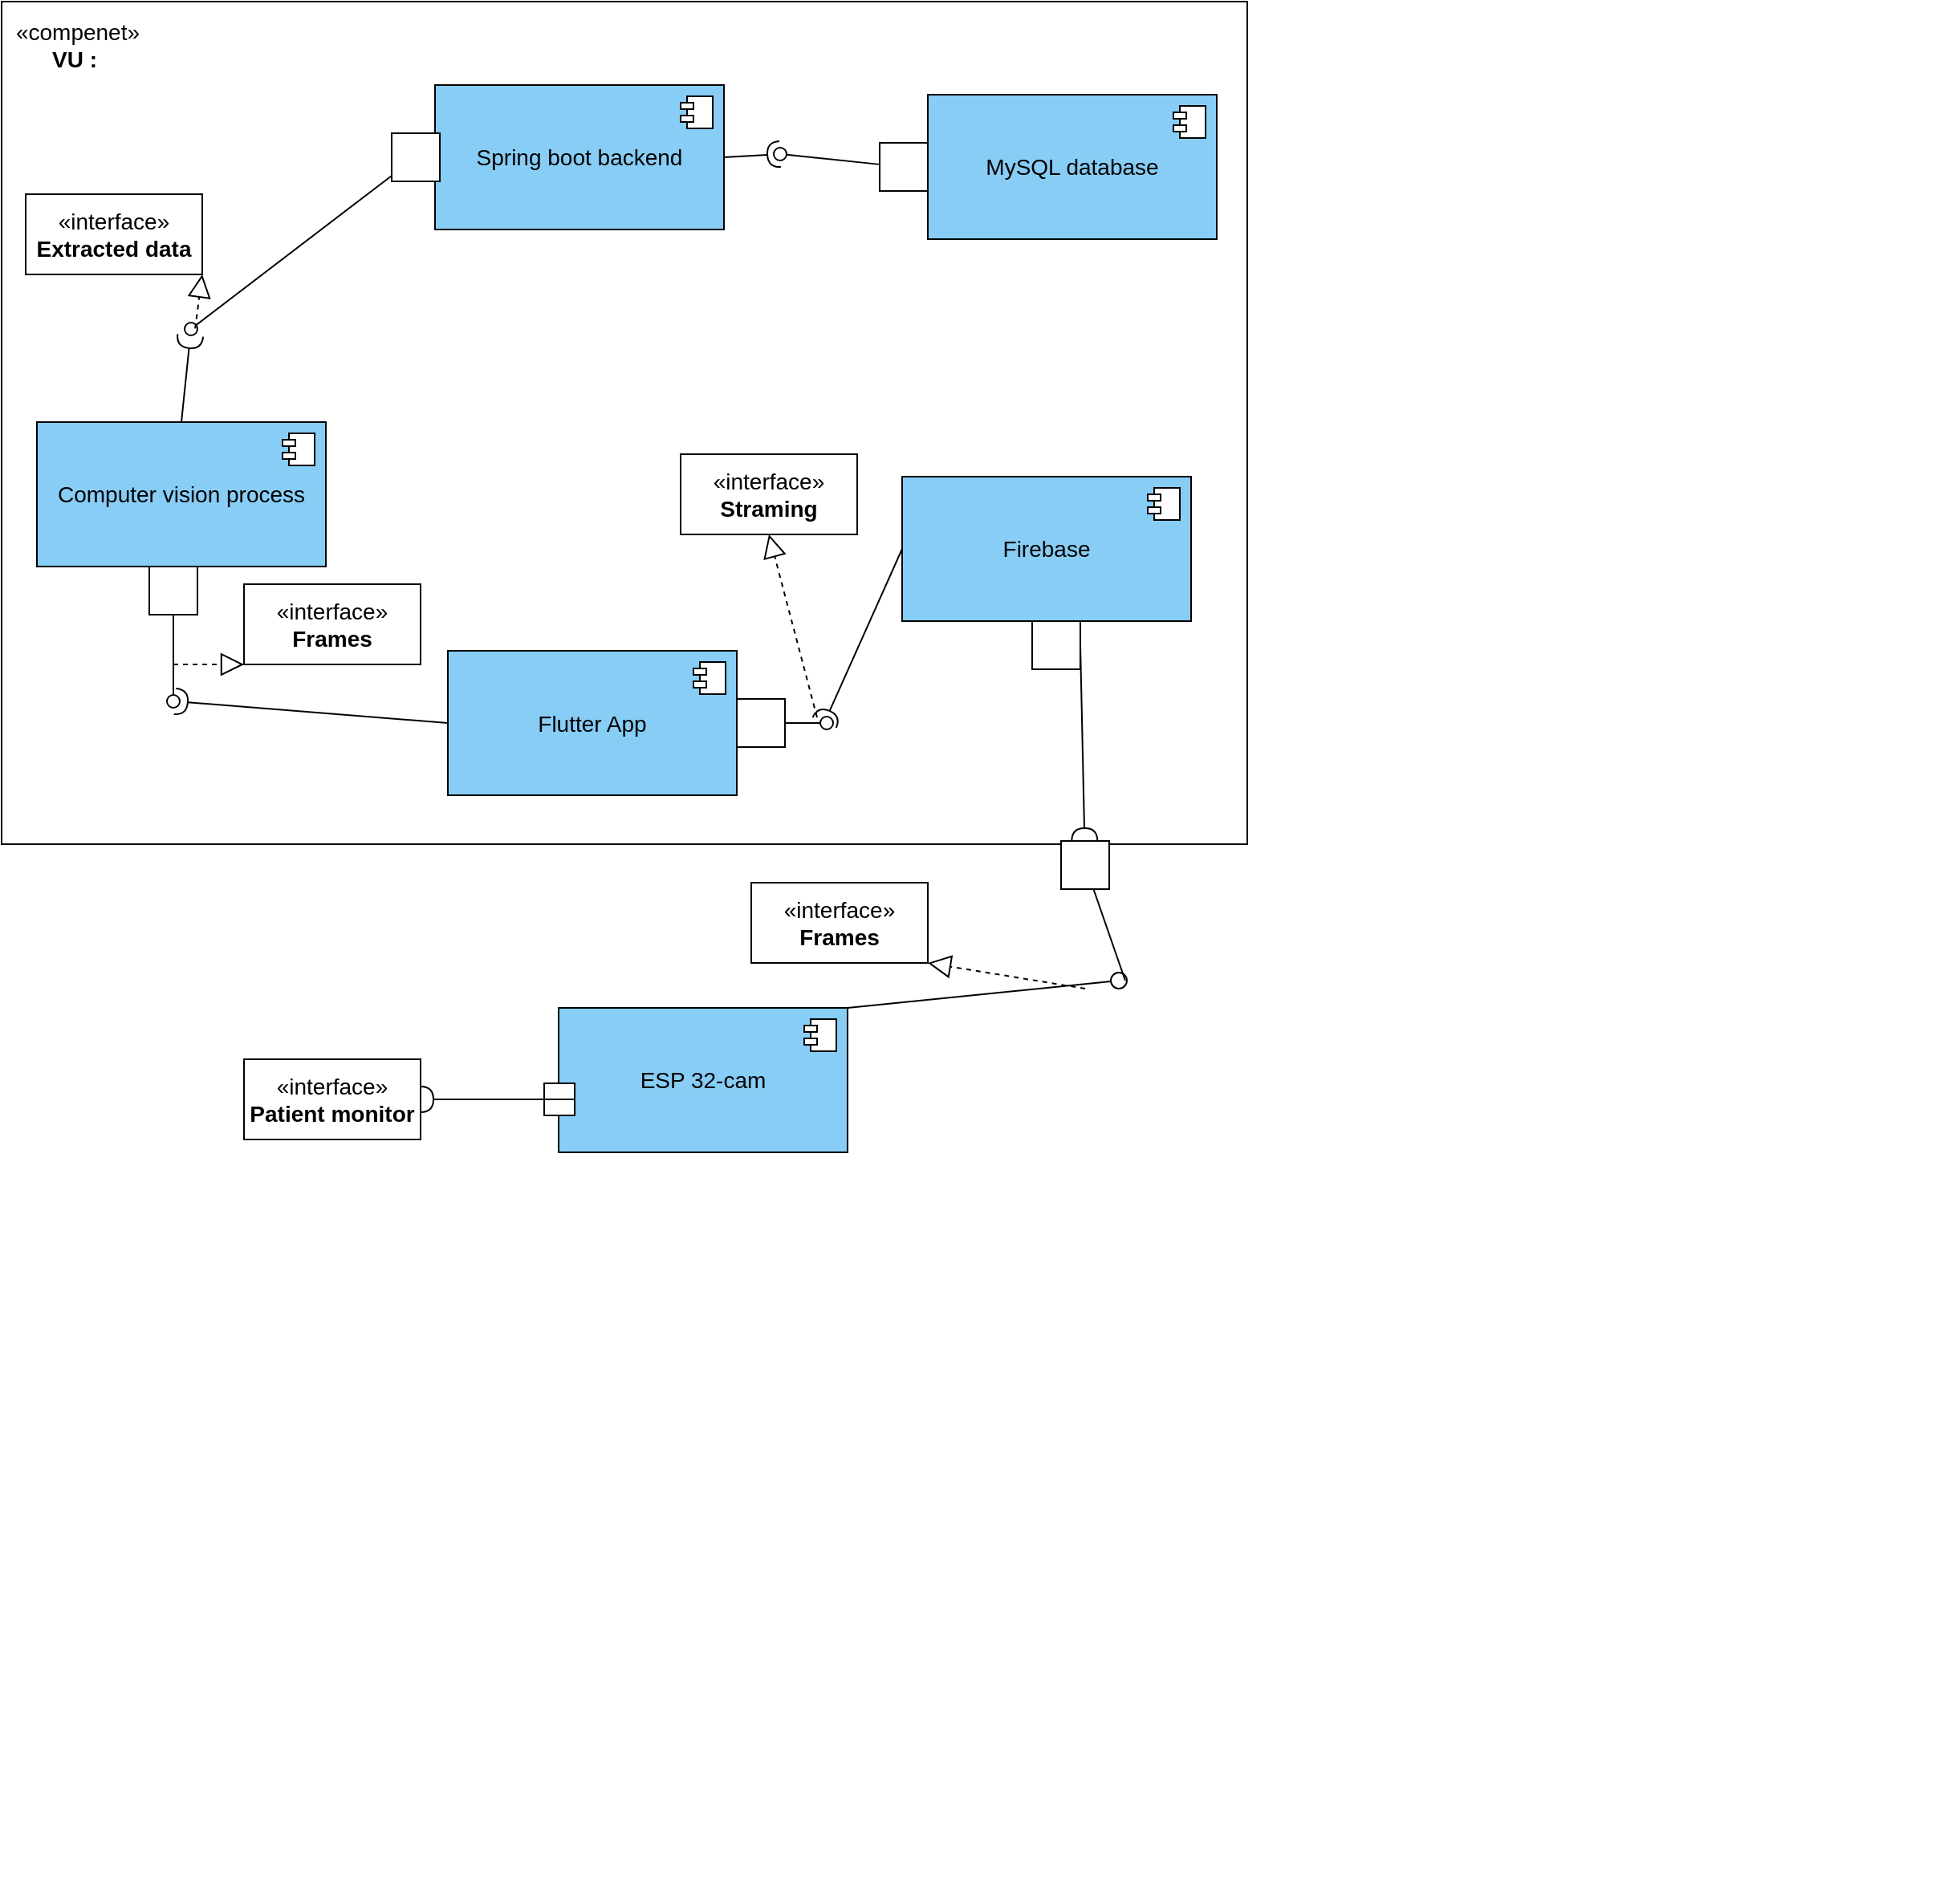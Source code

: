 <mxfile version="22.1.2" type="device">
  <diagram name="Page-1" id="EVN8p0HvhCKbxO80sbaJ">
    <mxGraphModel dx="1863" dy="1775" grid="0" gridSize="10" guides="1" tooltips="1" connect="1" arrows="1" fold="1" page="1" pageScale="1" pageWidth="827" pageHeight="1169" background="#ffffff" math="0" shadow="0">
      <root>
        <mxCell id="0" />
        <mxCell id="1" parent="0" />
        <mxCell id="SW_jWYu1tHivDOUj3hH9-3" value="ESP 32-cam" style="html=1;dropTarget=0;whiteSpace=wrap;fillColor=#88CDF6;fontSize=14;" parent="1" vertex="1">
          <mxGeometry x="-462" y="-230" width="180" height="90" as="geometry" />
        </mxCell>
        <mxCell id="SW_jWYu1tHivDOUj3hH9-4" value="" style="shape=module;jettyWidth=8;jettyHeight=4;fontSize=14;" parent="SW_jWYu1tHivDOUj3hH9-3" vertex="1">
          <mxGeometry x="1" width="20" height="20" relative="1" as="geometry">
            <mxPoint x="-27" y="7" as="offset" />
          </mxGeometry>
        </mxCell>
        <mxCell id="SW_jWYu1tHivDOUj3hH9-6" value="" style="endArrow=none;html=1;rounded=0;align=center;verticalAlign=top;endFill=0;labelBackgroundColor=none;endSize=2;" parent="1" edge="1">
          <mxGeometry relative="1" as="geometry">
            <mxPoint x="486" y="329" as="sourcePoint" />
          </mxGeometry>
        </mxCell>
        <mxCell id="SW_jWYu1tHivDOUj3hH9-9" value="" style="ellipse;whiteSpace=wrap;html=1;align=center;aspect=fixed;fillColor=none;strokeColor=none;resizable=0;perimeter=centerPerimeter;rotatable=0;allowArrows=0;points=[];outlineConnect=1;fontSize=14;" parent="1" vertex="1">
          <mxGeometry x="400" y="309" width="10" height="10" as="geometry" />
        </mxCell>
        <mxCell id="SW_jWYu1tHivDOUj3hH9-10" value="«interface»&lt;br style=&quot;font-size: 14px;&quot;&gt;&lt;b style=&quot;font-size: 14px;&quot;&gt;Patient monitor&lt;/b&gt;" style="html=1;whiteSpace=wrap;fontSize=14;" parent="1" vertex="1">
          <mxGeometry x="-658" y="-198" width="110" height="50" as="geometry" />
        </mxCell>
        <mxCell id="SW_jWYu1tHivDOUj3hH9-13" value="" style="ellipse;whiteSpace=wrap;html=1;align=center;aspect=fixed;fillColor=none;strokeColor=none;resizable=0;perimeter=centerPerimeter;rotatable=0;allowArrows=0;points=[];outlineConnect=1;fontSize=14;" parent="1" vertex="1">
          <mxGeometry x="400" y="309" width="10" height="10" as="geometry" />
        </mxCell>
        <mxCell id="SW_jWYu1tHivDOUj3hH9-20" value="" style="ellipse;whiteSpace=wrap;html=1;align=center;aspect=fixed;fillColor=none;strokeColor=none;resizable=0;perimeter=centerPerimeter;rotatable=0;allowArrows=0;points=[];outlineConnect=1;fontSize=14;" parent="1" vertex="1">
          <mxGeometry x="354" y="313" width="10" height="10" as="geometry" />
        </mxCell>
        <mxCell id="SW_jWYu1tHivDOUj3hH9-21" value="«interface»&lt;br style=&quot;font-size: 14px;&quot;&gt;&lt;b style=&quot;font-size: 14px;&quot;&gt;Frames&lt;/b&gt;" style="html=1;whiteSpace=wrap;fontSize=14;" parent="1" vertex="1">
          <mxGeometry x="-342" y="-308" width="110" height="50" as="geometry" />
        </mxCell>
        <mxCell id="SW_jWYu1tHivDOUj3hH9-26" value="" style="ellipse;whiteSpace=wrap;html=1;align=center;aspect=fixed;fillColor=none;strokeColor=none;resizable=0;perimeter=centerPerimeter;rotatable=0;allowArrows=0;points=[];outlineConnect=1;fontSize=14;" parent="1" vertex="1">
          <mxGeometry x="-542" y="-129.5" width="10" height="10" as="geometry" />
        </mxCell>
        <mxCell id="SW_jWYu1tHivDOUj3hH9-34" value="" style="html=1;dropTarget=0;whiteSpace=wrap;fontSize=14;" parent="1" vertex="1">
          <mxGeometry x="-809" y="-857" width="776" height="525" as="geometry" />
        </mxCell>
        <mxCell id="SW_jWYu1tHivDOUj3hH9-36" value="«compenet»&lt;br style=&quot;border-color: var(--border-color); font-size: 14px;&quot;&gt;&lt;b style=&quot;border-color: var(--border-color); font-size: 14px;&quot;&gt;VU :&amp;nbsp;&lt;/b&gt;" style="text;html=1;align=center;verticalAlign=middle;resizable=0;points=[];autosize=1;strokeColor=none;fillColor=none;fontSize=14;" parent="1" vertex="1">
          <mxGeometry x="-810" y="-853" width="95" height="46" as="geometry" />
        </mxCell>
        <mxCell id="SW_jWYu1tHivDOUj3hH9-46" value="" style="html=1;rounded=0;fontSize=14;" parent="1" vertex="1">
          <mxGeometry x="-471" y="-183" width="19" height="20" as="geometry" />
        </mxCell>
        <mxCell id="SW_jWYu1tHivDOUj3hH9-50" value="" style="rounded=0;orthogonalLoop=1;jettySize=auto;html=1;endArrow=halfCircle;endFill=0;endSize=6;strokeWidth=1;sketch=0;fontSize=14;curved=1;exitX=1;exitY=0.5;exitDx=0;exitDy=0;entryX=1;entryY=0.5;entryDx=0;entryDy=0;" parent="1" source="SW_jWYu1tHivDOUj3hH9-46" target="SW_jWYu1tHivDOUj3hH9-10" edge="1">
          <mxGeometry relative="1" as="geometry">
            <mxPoint x="-947" y="-151.5" as="sourcePoint" />
          </mxGeometry>
        </mxCell>
        <mxCell id="SW_jWYu1tHivDOUj3hH9-51" value="" style="ellipse;whiteSpace=wrap;html=1;align=center;aspect=fixed;fillColor=none;strokeColor=none;resizable=0;perimeter=centerPerimeter;rotatable=0;allowArrows=0;points=[];outlineConnect=1;fontSize=14;" parent="1" vertex="1">
          <mxGeometry x="-502" y="-166" width="10" height="10" as="geometry" />
        </mxCell>
        <mxCell id="SW_jWYu1tHivDOUj3hH9-22" value="Firebase" style="html=1;dropTarget=0;whiteSpace=wrap;fillColor=#88CDF6;fontSize=14;" parent="1" vertex="1">
          <mxGeometry x="-248" y="-561" width="180" height="90" as="geometry" />
        </mxCell>
        <mxCell id="SW_jWYu1tHivDOUj3hH9-23" value="" style="shape=module;jettyWidth=8;jettyHeight=4;fontSize=14;" parent="SW_jWYu1tHivDOUj3hH9-22" vertex="1">
          <mxGeometry x="1" width="20" height="20" relative="1" as="geometry">
            <mxPoint x="-27" y="7" as="offset" />
          </mxGeometry>
        </mxCell>
        <mxCell id="SW_jWYu1tHivDOUj3hH9-52" value="" style="html=1;rounded=0;fontSize=14;" parent="1" vertex="1">
          <mxGeometry x="-149" y="-334" width="30" height="30" as="geometry" />
        </mxCell>
        <mxCell id="SW_jWYu1tHivDOUj3hH9-53" value="" style="endArrow=none;html=1;rounded=0;align=center;verticalAlign=top;endFill=0;labelBackgroundColor=none;endSize=2;fontSize=14;" parent="1" source="SW_jWYu1tHivDOUj3hH9-52" edge="1">
          <mxGeometry relative="1" as="geometry">
            <mxPoint x="-109" y="-247" as="targetPoint" />
          </mxGeometry>
        </mxCell>
        <mxCell id="SW_jWYu1tHivDOUj3hH9-61" value="" style="rounded=0;orthogonalLoop=1;jettySize=auto;html=1;endArrow=halfCircle;endFill=0;endSize=6;strokeWidth=1;sketch=0;exitX=1;exitY=0.5;exitDx=0;exitDy=0;fontSize=14;" parent="1" source="SW_jWYu1tHivDOUj3hH9-67" target="SW_jWYu1tHivDOUj3hH9-52" edge="1">
          <mxGeometry relative="1" as="geometry">
            <mxPoint x="152" y="-565" as="sourcePoint" />
          </mxGeometry>
        </mxCell>
        <mxCell id="SW_jWYu1tHivDOUj3hH9-62" value="" style="rounded=0;orthogonalLoop=1;jettySize=auto;html=1;endArrow=oval;endFill=0;sketch=0;sourcePerimeterSpacing=0;targetPerimeterSpacing=0;endSize=10;exitX=1;exitY=0;exitDx=0;exitDy=0;fontSize=14;" parent="1" source="SW_jWYu1tHivDOUj3hH9-3" edge="1">
          <mxGeometry relative="1" as="geometry">
            <mxPoint x="11" y="-655.5" as="sourcePoint" />
            <mxPoint x="-113" y="-247" as="targetPoint" />
          </mxGeometry>
        </mxCell>
        <mxCell id="SW_jWYu1tHivDOUj3hH9-63" value="" style="ellipse;whiteSpace=wrap;html=1;align=center;aspect=fixed;fillColor=none;strokeColor=none;resizable=0;perimeter=centerPerimeter;rotatable=0;allowArrows=0;points=[];outlineConnect=1;fontSize=14;" parent="1" vertex="1">
          <mxGeometry x="-37" y="-308" width="10" height="10" as="geometry" />
        </mxCell>
        <mxCell id="SW_jWYu1tHivDOUj3hH9-67" value="" style="html=1;rounded=0;fontSize=14;" parent="1" vertex="1">
          <mxGeometry x="-167" y="-471" width="30" height="30" as="geometry" />
        </mxCell>
        <mxCell id="SW_jWYu1tHivDOUj3hH9-1" value="Flutter App" style="html=1;dropTarget=0;whiteSpace=wrap;fillColor=#88CDF6;fontSize=14;" parent="1" vertex="1">
          <mxGeometry x="-531" y="-452.5" width="180" height="90" as="geometry" />
        </mxCell>
        <mxCell id="SW_jWYu1tHivDOUj3hH9-2" value="" style="shape=module;jettyWidth=8;jettyHeight=4;fontSize=14;" parent="SW_jWYu1tHivDOUj3hH9-1" vertex="1">
          <mxGeometry x="1" width="20" height="20" relative="1" as="geometry">
            <mxPoint x="-27" y="7" as="offset" />
          </mxGeometry>
        </mxCell>
        <mxCell id="SW_jWYu1tHivDOUj3hH9-70" value="" style="html=1;rounded=0;fontSize=14;" parent="1" vertex="1">
          <mxGeometry x="-351" y="-422.5" width="30" height="30" as="geometry" />
        </mxCell>
        <mxCell id="SW_jWYu1tHivDOUj3hH9-71" value="" style="endArrow=none;html=1;rounded=0;align=center;verticalAlign=top;endFill=0;labelBackgroundColor=none;endSize=2;fontSize=14;" parent="1" source="SW_jWYu1tHivDOUj3hH9-70" target="SW_jWYu1tHivDOUj3hH9-72" edge="1">
          <mxGeometry relative="1" as="geometry" />
        </mxCell>
        <mxCell id="SW_jWYu1tHivDOUj3hH9-72" value="" style="ellipse;html=1;fontSize=14;align=center;fillColor=none;points=[];aspect=fixed;resizable=0;verticalAlign=bottom;labelPosition=center;verticalLabelPosition=top;flipH=1;" parent="1" vertex="1">
          <mxGeometry x="-299" y="-411.5" width="8" height="8" as="geometry" />
        </mxCell>
        <mxCell id="SW_jWYu1tHivDOUj3hH9-73" value="" style="rounded=0;orthogonalLoop=1;jettySize=auto;html=1;endArrow=halfCircle;endFill=0;endSize=6;strokeWidth=1;sketch=0;fontSize=14;curved=1;exitX=0;exitY=0.5;exitDx=0;exitDy=0;entryX=0.679;entryY=0.473;entryDx=0;entryDy=0;entryPerimeter=0;" parent="1" source="SW_jWYu1tHivDOUj3hH9-22" target="SW_jWYu1tHivDOUj3hH9-72" edge="1">
          <mxGeometry relative="1" as="geometry">
            <mxPoint x="-104" y="-345" as="sourcePoint" />
          </mxGeometry>
        </mxCell>
        <mxCell id="SW_jWYu1tHivDOUj3hH9-74" value="" style="ellipse;whiteSpace=wrap;html=1;align=center;aspect=fixed;fillColor=none;strokeColor=none;resizable=0;perimeter=centerPerimeter;rotatable=0;allowArrows=0;points=[];outlineConnect=1;fontSize=14;" parent="1" vertex="1">
          <mxGeometry x="-129" y="-350" width="10" height="10" as="geometry" />
        </mxCell>
        <mxCell id="SW_jWYu1tHivDOUj3hH9-27" value="«interface»&lt;br style=&quot;font-size: 14px;&quot;&gt;&lt;b style=&quot;font-size: 14px;&quot;&gt;Straming&lt;/b&gt;" style="html=1;whiteSpace=wrap;fontSize=14;" parent="1" vertex="1">
          <mxGeometry x="-386" y="-575" width="110" height="50" as="geometry" />
        </mxCell>
        <mxCell id="SW_jWYu1tHivDOUj3hH9-28" value="Spring boot backend" style="html=1;dropTarget=0;whiteSpace=wrap;fillColor=#88CDF6;fontSize=14;" parent="1" vertex="1">
          <mxGeometry x="-539" y="-805" width="180" height="90" as="geometry" />
        </mxCell>
        <mxCell id="SW_jWYu1tHivDOUj3hH9-29" value="" style="shape=module;jettyWidth=8;jettyHeight=4;fontSize=14;" parent="SW_jWYu1tHivDOUj3hH9-28" vertex="1">
          <mxGeometry x="1" width="20" height="20" relative="1" as="geometry">
            <mxPoint x="-27" y="7" as="offset" />
          </mxGeometry>
        </mxCell>
        <mxCell id="SW_jWYu1tHivDOUj3hH9-30" value="MySQL database" style="html=1;dropTarget=0;whiteSpace=wrap;fillColor=#88CDF6;fontSize=14;" parent="1" vertex="1">
          <mxGeometry x="-232" y="-799" width="180" height="90" as="geometry" />
        </mxCell>
        <mxCell id="SW_jWYu1tHivDOUj3hH9-31" value="" style="shape=module;jettyWidth=8;jettyHeight=4;fontSize=14;" parent="SW_jWYu1tHivDOUj3hH9-30" vertex="1">
          <mxGeometry x="1" width="20" height="20" relative="1" as="geometry">
            <mxPoint x="-27" y="7" as="offset" />
          </mxGeometry>
        </mxCell>
        <mxCell id="SW_jWYu1tHivDOUj3hH9-32" value="Computer vision process" style="html=1;dropTarget=0;whiteSpace=wrap;fillColor=#88CDF6;fontSize=14;" parent="1" vertex="1">
          <mxGeometry x="-787" y="-595" width="180" height="90" as="geometry" />
        </mxCell>
        <mxCell id="SW_jWYu1tHivDOUj3hH9-33" value="" style="shape=module;jettyWidth=8;jettyHeight=4;fontSize=14;" parent="SW_jWYu1tHivDOUj3hH9-32" vertex="1">
          <mxGeometry x="1" width="20" height="20" relative="1" as="geometry">
            <mxPoint x="-27" y="7" as="offset" />
          </mxGeometry>
        </mxCell>
        <mxCell id="SW_jWYu1tHivDOUj3hH9-81" value="" style="html=1;rounded=0;fontSize=14;" parent="1" vertex="1">
          <mxGeometry x="-717" y="-505" width="30" height="30" as="geometry" />
        </mxCell>
        <mxCell id="SW_jWYu1tHivDOUj3hH9-82" value="" style="endArrow=none;html=1;rounded=0;align=center;verticalAlign=top;endFill=0;labelBackgroundColor=none;endSize=2;fontSize=14;" parent="1" source="SW_jWYu1tHivDOUj3hH9-81" target="SW_jWYu1tHivDOUj3hH9-83" edge="1">
          <mxGeometry relative="1" as="geometry" />
        </mxCell>
        <mxCell id="SW_jWYu1tHivDOUj3hH9-83" value="" style="ellipse;html=1;fontSize=14;align=center;fillColor=none;points=[];aspect=fixed;resizable=0;verticalAlign=bottom;labelPosition=center;verticalLabelPosition=top;flipH=1;" parent="1" vertex="1">
          <mxGeometry x="-706" y="-425" width="8" height="8" as="geometry" />
        </mxCell>
        <mxCell id="SW_jWYu1tHivDOUj3hH9-84" value="" style="rounded=0;orthogonalLoop=1;jettySize=auto;html=1;endArrow=halfCircle;endFill=0;endSize=6;strokeWidth=1;sketch=0;fontSize=14;curved=1;exitX=0;exitY=0.5;exitDx=0;exitDy=0;" parent="1" source="SW_jWYu1tHivDOUj3hH9-1" target="SW_jWYu1tHivDOUj3hH9-85" edge="1">
          <mxGeometry relative="1" as="geometry">
            <mxPoint x="-233" y="-514" as="sourcePoint" />
          </mxGeometry>
        </mxCell>
        <mxCell id="SW_jWYu1tHivDOUj3hH9-85" value="" style="ellipse;whiteSpace=wrap;html=1;align=center;aspect=fixed;fillColor=none;strokeColor=none;resizable=0;perimeter=centerPerimeter;rotatable=0;allowArrows=0;points=[];outlineConnect=1;fontSize=14;" parent="1" vertex="1">
          <mxGeometry x="-706" y="-426" width="10" height="10" as="geometry" />
        </mxCell>
        <mxCell id="SW_jWYu1tHivDOUj3hH9-86" value="«interface»&lt;br style=&quot;font-size: 14px;&quot;&gt;&lt;b style=&quot;font-size: 14px;&quot;&gt;Frames&lt;/b&gt;" style="html=1;whiteSpace=wrap;fontSize=14;" parent="1" vertex="1">
          <mxGeometry x="-658" y="-494" width="110" height="50" as="geometry" />
        </mxCell>
        <mxCell id="SW_jWYu1tHivDOUj3hH9-90" value="" style="rounded=0;orthogonalLoop=1;jettySize=auto;html=1;endArrow=halfCircle;endFill=0;endSize=6;strokeWidth=1;sketch=0;fontSize=14;curved=1;exitX=0.5;exitY=0;exitDx=0;exitDy=0;" parent="1" source="SW_jWYu1tHivDOUj3hH9-32" target="SW_jWYu1tHivDOUj3hH9-94" edge="1">
          <mxGeometry relative="1" as="geometry">
            <mxPoint x="-375" y="-591" as="sourcePoint" />
            <mxPoint x="-545" y="-605" as="targetPoint" />
          </mxGeometry>
        </mxCell>
        <mxCell id="SW_jWYu1tHivDOUj3hH9-92" value="" style="html=1;rounded=0;fontSize=14;" parent="1" vertex="1">
          <mxGeometry x="-566" y="-775" width="30" height="30" as="geometry" />
        </mxCell>
        <mxCell id="SW_jWYu1tHivDOUj3hH9-93" value="" style="endArrow=none;html=1;rounded=0;align=center;verticalAlign=top;endFill=0;labelBackgroundColor=none;endSize=2;fontSize=14;" parent="1" source="SW_jWYu1tHivDOUj3hH9-92" target="SW_jWYu1tHivDOUj3hH9-94" edge="1">
          <mxGeometry relative="1" as="geometry" />
        </mxCell>
        <mxCell id="SW_jWYu1tHivDOUj3hH9-94" value="" style="ellipse;html=1;fontSize=14;align=center;fillColor=none;points=[];aspect=fixed;resizable=0;verticalAlign=bottom;labelPosition=center;verticalLabelPosition=top;flipH=1;" parent="1" vertex="1">
          <mxGeometry x="-695" y="-657" width="8" height="8" as="geometry" />
        </mxCell>
        <mxCell id="SW_jWYu1tHivDOUj3hH9-95" value="«interface»&lt;br style=&quot;font-size: 14px;&quot;&gt;&lt;b style=&quot;font-size: 14px;&quot;&gt;Extracted data&lt;/b&gt;" style="html=1;whiteSpace=wrap;fontSize=14;" parent="1" vertex="1">
          <mxGeometry x="-794" y="-737" width="110" height="50" as="geometry" />
        </mxCell>
        <mxCell id="SW_jWYu1tHivDOUj3hH9-96" value="" style="html=1;rounded=0;fontSize=14;" parent="1" vertex="1">
          <mxGeometry x="-262" y="-769" width="30" height="30" as="geometry" />
        </mxCell>
        <mxCell id="SW_jWYu1tHivDOUj3hH9-97" value="" style="endArrow=none;html=1;rounded=0;align=center;verticalAlign=top;endFill=0;labelBackgroundColor=none;endSize=2;fontSize=14;" parent="1" source="SW_jWYu1tHivDOUj3hH9-96" target="SW_jWYu1tHivDOUj3hH9-98" edge="1">
          <mxGeometry relative="1" as="geometry" />
        </mxCell>
        <mxCell id="SW_jWYu1tHivDOUj3hH9-98" value="" style="ellipse;html=1;fontSize=14;align=center;fillColor=none;points=[];aspect=fixed;resizable=0;verticalAlign=bottom;labelPosition=center;verticalLabelPosition=top;flipH=1;" parent="1" vertex="1">
          <mxGeometry x="-328" y="-766" width="8" height="8" as="geometry" />
        </mxCell>
        <mxCell id="SW_jWYu1tHivDOUj3hH9-100" value="" style="rounded=0;orthogonalLoop=1;jettySize=auto;html=1;endArrow=halfCircle;endFill=0;endSize=6;strokeWidth=1;sketch=0;fontSize=14;curved=1;exitX=1;exitY=0.5;exitDx=0;exitDy=0;entryX=0.5;entryY=0.5;entryDx=0;entryDy=0;entryPerimeter=0;" parent="1" source="SW_jWYu1tHivDOUj3hH9-28" target="SW_jWYu1tHivDOUj3hH9-98" edge="1">
          <mxGeometry relative="1" as="geometry">
            <mxPoint x="-687" y="-585" as="sourcePoint" />
            <mxPoint x="-681" y="-639" as="targetPoint" />
          </mxGeometry>
        </mxCell>
        <mxCell id="SW_jWYu1tHivDOUj3hH9-101" value="" style="endArrow=block;dashed=1;endFill=0;endSize=12;html=1;rounded=0;entryX=1;entryY=1;entryDx=0;entryDy=0;fontSize=14;" parent="1" target="SW_jWYu1tHivDOUj3hH9-21" edge="1">
          <mxGeometry width="160" relative="1" as="geometry">
            <mxPoint x="-134" y="-242" as="sourcePoint" />
            <mxPoint x="-240" y="-308" as="targetPoint" />
          </mxGeometry>
        </mxCell>
        <mxCell id="SW_jWYu1tHivDOUj3hH9-102" value="" style="endArrow=block;dashed=1;endFill=0;endSize=12;html=1;rounded=0;exitX=1.25;exitY=0.063;exitDx=0;exitDy=0;exitPerimeter=0;entryX=0.5;entryY=1;entryDx=0;entryDy=0;fontSize=14;" parent="1" source="SW_jWYu1tHivDOUj3hH9-72" target="SW_jWYu1tHivDOUj3hH9-27" edge="1">
          <mxGeometry width="160" relative="1" as="geometry">
            <mxPoint x="-227" y="-523" as="sourcePoint" />
            <mxPoint x="-67" y="-523" as="targetPoint" />
          </mxGeometry>
        </mxCell>
        <mxCell id="SW_jWYu1tHivDOUj3hH9-103" value="" style="endArrow=block;dashed=1;endFill=0;endSize=12;html=1;rounded=0;entryX=0;entryY=1;entryDx=0;entryDy=0;fontSize=14;" parent="1" target="SW_jWYu1tHivDOUj3hH9-86" edge="1">
          <mxGeometry width="160" relative="1" as="geometry">
            <mxPoint x="-702" y="-444" as="sourcePoint" />
            <mxPoint x="-166" y="-454" as="targetPoint" />
          </mxGeometry>
        </mxCell>
        <mxCell id="SW_jWYu1tHivDOUj3hH9-104" value="" style="endArrow=block;dashed=1;endFill=0;endSize=12;html=1;rounded=0;entryX=1;entryY=1;entryDx=0;entryDy=0;exitX=0.179;exitY=0.464;exitDx=0;exitDy=0;exitPerimeter=0;fontSize=14;" parent="1" source="SW_jWYu1tHivDOUj3hH9-94" target="SW_jWYu1tHivDOUj3hH9-95" edge="1">
          <mxGeometry width="160" relative="1" as="geometry">
            <mxPoint x="-326" y="-454" as="sourcePoint" />
            <mxPoint x="-166" y="-454" as="targetPoint" />
          </mxGeometry>
        </mxCell>
      </root>
    </mxGraphModel>
  </diagram>
</mxfile>
